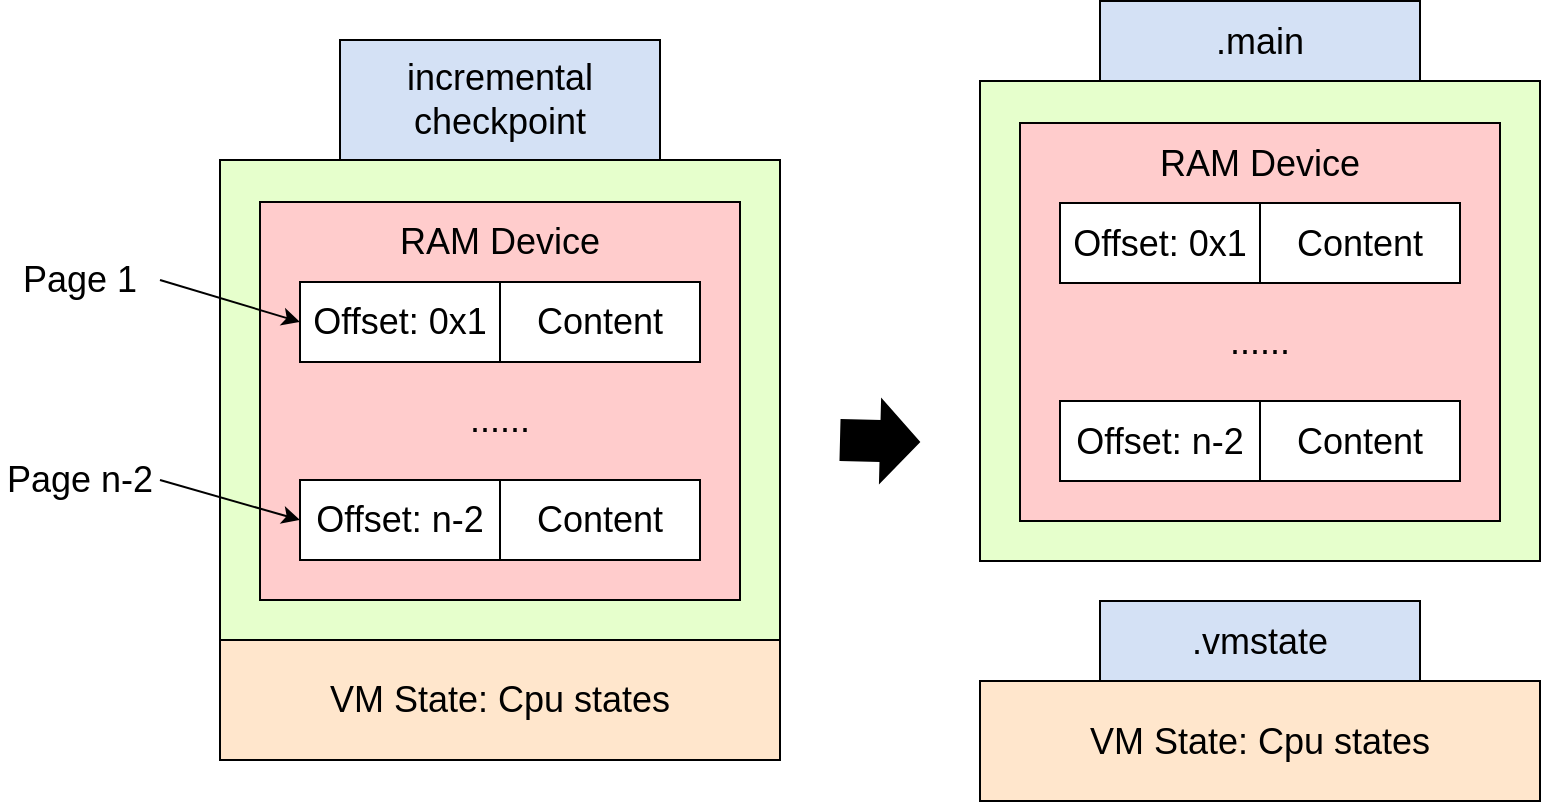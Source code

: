 <mxfile version="21.5.0" type="github">
  <diagram name="第 1 页" id="94XdVy8jzoCnp3XZaFxc">
    <mxGraphModel dx="2019" dy="1155" grid="1" gridSize="10" guides="1" tooltips="1" connect="1" arrows="1" fold="1" page="1" pageScale="1" pageWidth="827" pageHeight="1169" math="0" shadow="0">
      <root>
        <mxCell id="0" />
        <mxCell id="1" parent="0" />
        <mxCell id="st5A2WW8oWYR8JEOcuqe-1" value="incremental checkpoint" style="text;html=1;strokeColor=default;fillColor=#D4E1F5;align=center;verticalAlign=middle;whiteSpace=wrap;rounded=0;fontSize=18;" vertex="1" parent="1">
          <mxGeometry x="170" y="300" width="160" height="60" as="geometry" />
        </mxCell>
        <mxCell id="st5A2WW8oWYR8JEOcuqe-2" value="" style="rounded=0;whiteSpace=wrap;html=1;fillColor=#E6FFCC;" vertex="1" parent="1">
          <mxGeometry x="110" y="360" width="280" height="240" as="geometry" />
        </mxCell>
        <mxCell id="st5A2WW8oWYR8JEOcuqe-3" value="" style="rounded=0;whiteSpace=wrap;html=1;fillColor=#FFCCCC;" vertex="1" parent="1">
          <mxGeometry x="130" y="381" width="240" height="199" as="geometry" />
        </mxCell>
        <mxCell id="st5A2WW8oWYR8JEOcuqe-4" value="&lt;font style=&quot;font-size: 18px;&quot;&gt;RAM Device&lt;/font&gt;" style="text;html=1;strokeColor=none;fillColor=none;align=center;verticalAlign=middle;whiteSpace=wrap;rounded=0;" vertex="1" parent="1">
          <mxGeometry x="130" y="381" width="240" height="40" as="geometry" />
        </mxCell>
        <mxCell id="st5A2WW8oWYR8JEOcuqe-5" value="&lt;font style=&quot;font-size: 18px;&quot;&gt;VM State: Cpu states&lt;/font&gt;" style="rounded=0;whiteSpace=wrap;html=1;fillColor=#FFE6CC;" vertex="1" parent="1">
          <mxGeometry x="110" y="600" width="280" height="60" as="geometry" />
        </mxCell>
        <mxCell id="st5A2WW8oWYR8JEOcuqe-6" value="&lt;font style=&quot;font-size: 18px;&quot;&gt;Offset: 0x1&lt;/font&gt;" style="rounded=0;whiteSpace=wrap;html=1;fillColor=#FFFFFF;" vertex="1" parent="1">
          <mxGeometry x="150" y="421" width="100" height="40" as="geometry" />
        </mxCell>
        <mxCell id="st5A2WW8oWYR8JEOcuqe-7" value="&lt;font style=&quot;font-size: 18px;&quot;&gt;Content&lt;/font&gt;" style="rounded=0;whiteSpace=wrap;html=1;fillColor=#FFFFFF;" vertex="1" parent="1">
          <mxGeometry x="250" y="421" width="100" height="40" as="geometry" />
        </mxCell>
        <mxCell id="st5A2WW8oWYR8JEOcuqe-8" value="&lt;font style=&quot;font-size: 18px;&quot;&gt;......&lt;/font&gt;" style="text;html=1;strokeColor=none;fillColor=none;align=center;verticalAlign=middle;whiteSpace=wrap;rounded=0;" vertex="1" parent="1">
          <mxGeometry x="220" y="480" width="60" height="20" as="geometry" />
        </mxCell>
        <mxCell id="st5A2WW8oWYR8JEOcuqe-9" value="&lt;font style=&quot;font-size: 18px;&quot;&gt;Offset: n-2&lt;/font&gt;" style="rounded=0;whiteSpace=wrap;html=1;fillColor=#FFFFFF;" vertex="1" parent="1">
          <mxGeometry x="150" y="520" width="100" height="40" as="geometry" />
        </mxCell>
        <mxCell id="st5A2WW8oWYR8JEOcuqe-10" value="&lt;font style=&quot;font-size: 18px;&quot;&gt;Content&lt;/font&gt;" style="rounded=0;whiteSpace=wrap;html=1;fillColor=#FFFFFF;" vertex="1" parent="1">
          <mxGeometry x="250" y="520" width="100" height="40" as="geometry" />
        </mxCell>
        <mxCell id="st5A2WW8oWYR8JEOcuqe-12" value="&lt;font style=&quot;font-size: 18px;&quot;&gt;Page 1&lt;/font&gt;" style="text;html=1;strokeColor=none;fillColor=none;align=center;verticalAlign=middle;whiteSpace=wrap;rounded=0;" vertex="1" parent="1">
          <mxGeometry y="400" width="80" height="40" as="geometry" />
        </mxCell>
        <mxCell id="st5A2WW8oWYR8JEOcuqe-14" value="&lt;font style=&quot;font-size: 18px;&quot;&gt;Page n-2&lt;/font&gt;" style="text;html=1;strokeColor=none;fillColor=none;align=center;verticalAlign=middle;whiteSpace=wrap;rounded=0;" vertex="1" parent="1">
          <mxGeometry y="500" width="80" height="40" as="geometry" />
        </mxCell>
        <mxCell id="st5A2WW8oWYR8JEOcuqe-15" value="" style="endArrow=classic;html=1;rounded=0;exitX=1;exitY=0.5;exitDx=0;exitDy=0;entryX=0;entryY=0.5;entryDx=0;entryDy=0;" edge="1" parent="1" source="st5A2WW8oWYR8JEOcuqe-12" target="st5A2WW8oWYR8JEOcuqe-6">
          <mxGeometry width="50" height="50" relative="1" as="geometry">
            <mxPoint x="560" y="400" as="sourcePoint" />
            <mxPoint x="350" y="440" as="targetPoint" />
          </mxGeometry>
        </mxCell>
        <mxCell id="st5A2WW8oWYR8JEOcuqe-17" value="" style="endArrow=classic;html=1;rounded=0;exitX=1;exitY=0.5;exitDx=0;exitDy=0;entryX=0;entryY=0.5;entryDx=0;entryDy=0;" edge="1" parent="1" source="st5A2WW8oWYR8JEOcuqe-14" target="st5A2WW8oWYR8JEOcuqe-9">
          <mxGeometry width="50" height="50" relative="1" as="geometry">
            <mxPoint x="410" y="520" as="sourcePoint" />
            <mxPoint x="350" y="540" as="targetPoint" />
          </mxGeometry>
        </mxCell>
        <mxCell id="st5A2WW8oWYR8JEOcuqe-18" value="" style="shape=flexArrow;endArrow=classic;html=1;rounded=0;width=20;fillColor=#000000;" edge="1" parent="1">
          <mxGeometry width="50" height="50" relative="1" as="geometry">
            <mxPoint x="420" y="500" as="sourcePoint" />
            <mxPoint x="460" y="501" as="targetPoint" />
          </mxGeometry>
        </mxCell>
        <mxCell id="st5A2WW8oWYR8JEOcuqe-19" value="" style="rounded=0;whiteSpace=wrap;html=1;fillColor=#E6FFCC;" vertex="1" parent="1">
          <mxGeometry x="490" y="320.5" width="280" height="240" as="geometry" />
        </mxCell>
        <mxCell id="st5A2WW8oWYR8JEOcuqe-20" value="" style="rounded=0;whiteSpace=wrap;html=1;fillColor=#FFCCCC;" vertex="1" parent="1">
          <mxGeometry x="510" y="341.5" width="240" height="199" as="geometry" />
        </mxCell>
        <mxCell id="st5A2WW8oWYR8JEOcuqe-21" value="&lt;font style=&quot;font-size: 18px;&quot;&gt;RAM Device&lt;/font&gt;" style="text;html=1;strokeColor=none;fillColor=none;align=center;verticalAlign=middle;whiteSpace=wrap;rounded=0;" vertex="1" parent="1">
          <mxGeometry x="510" y="341.5" width="240" height="40" as="geometry" />
        </mxCell>
        <mxCell id="st5A2WW8oWYR8JEOcuqe-22" value="&lt;font style=&quot;font-size: 18px;&quot;&gt;Offset: 0x1&lt;/font&gt;" style="rounded=0;whiteSpace=wrap;html=1;fillColor=#FFFFFF;" vertex="1" parent="1">
          <mxGeometry x="530" y="381.5" width="100" height="40" as="geometry" />
        </mxCell>
        <mxCell id="st5A2WW8oWYR8JEOcuqe-23" value="&lt;font style=&quot;font-size: 18px;&quot;&gt;Content&lt;/font&gt;" style="rounded=0;whiteSpace=wrap;html=1;fillColor=#FFFFFF;" vertex="1" parent="1">
          <mxGeometry x="630" y="381.5" width="100" height="40" as="geometry" />
        </mxCell>
        <mxCell id="st5A2WW8oWYR8JEOcuqe-24" value="&lt;font style=&quot;font-size: 18px;&quot;&gt;......&lt;/font&gt;" style="text;html=1;strokeColor=none;fillColor=none;align=center;verticalAlign=middle;whiteSpace=wrap;rounded=0;" vertex="1" parent="1">
          <mxGeometry x="600" y="440.5" width="60" height="20" as="geometry" />
        </mxCell>
        <mxCell id="st5A2WW8oWYR8JEOcuqe-25" value="&lt;font style=&quot;font-size: 18px;&quot;&gt;Offset: n-2&lt;/font&gt;" style="rounded=0;whiteSpace=wrap;html=1;fillColor=#FFFFFF;" vertex="1" parent="1">
          <mxGeometry x="530" y="480.5" width="100" height="40" as="geometry" />
        </mxCell>
        <mxCell id="st5A2WW8oWYR8JEOcuqe-26" value="&lt;font style=&quot;font-size: 18px;&quot;&gt;Content&lt;/font&gt;" style="rounded=0;whiteSpace=wrap;html=1;fillColor=#FFFFFF;" vertex="1" parent="1">
          <mxGeometry x="630" y="480.5" width="100" height="40" as="geometry" />
        </mxCell>
        <mxCell id="st5A2WW8oWYR8JEOcuqe-27" value=".main" style="text;html=1;strokeColor=default;fillColor=#D4E1F5;align=center;verticalAlign=middle;whiteSpace=wrap;rounded=0;fontSize=18;" vertex="1" parent="1">
          <mxGeometry x="550" y="280.5" width="160" height="40" as="geometry" />
        </mxCell>
        <mxCell id="st5A2WW8oWYR8JEOcuqe-28" value="&lt;font style=&quot;font-size: 18px;&quot;&gt;VM State: Cpu states&lt;/font&gt;" style="rounded=0;whiteSpace=wrap;html=1;fillColor=#FFE6CC;" vertex="1" parent="1">
          <mxGeometry x="490" y="620.5" width="280" height="60" as="geometry" />
        </mxCell>
        <mxCell id="st5A2WW8oWYR8JEOcuqe-29" value=".vmstate" style="text;html=1;strokeColor=default;fillColor=#D4E1F5;align=center;verticalAlign=middle;whiteSpace=wrap;rounded=0;fontSize=18;" vertex="1" parent="1">
          <mxGeometry x="550" y="580.5" width="160" height="40" as="geometry" />
        </mxCell>
      </root>
    </mxGraphModel>
  </diagram>
</mxfile>
